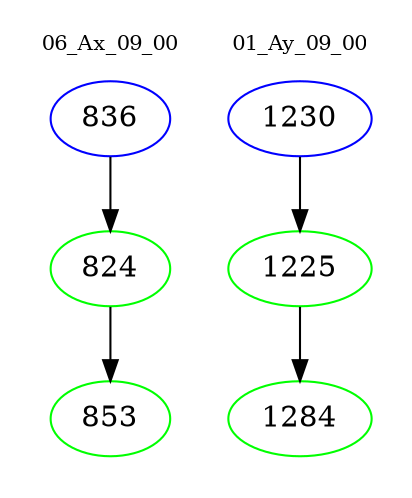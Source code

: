 digraph{
subgraph cluster_0 {
color = white
label = "06_Ax_09_00";
fontsize=10;
T0_836 [label="836", color="blue"]
T0_836 -> T0_824 [color="black"]
T0_824 [label="824", color="green"]
T0_824 -> T0_853 [color="black"]
T0_853 [label="853", color="green"]
}
subgraph cluster_1 {
color = white
label = "01_Ay_09_00";
fontsize=10;
T1_1230 [label="1230", color="blue"]
T1_1230 -> T1_1225 [color="black"]
T1_1225 [label="1225", color="green"]
T1_1225 -> T1_1284 [color="black"]
T1_1284 [label="1284", color="green"]
}
}

